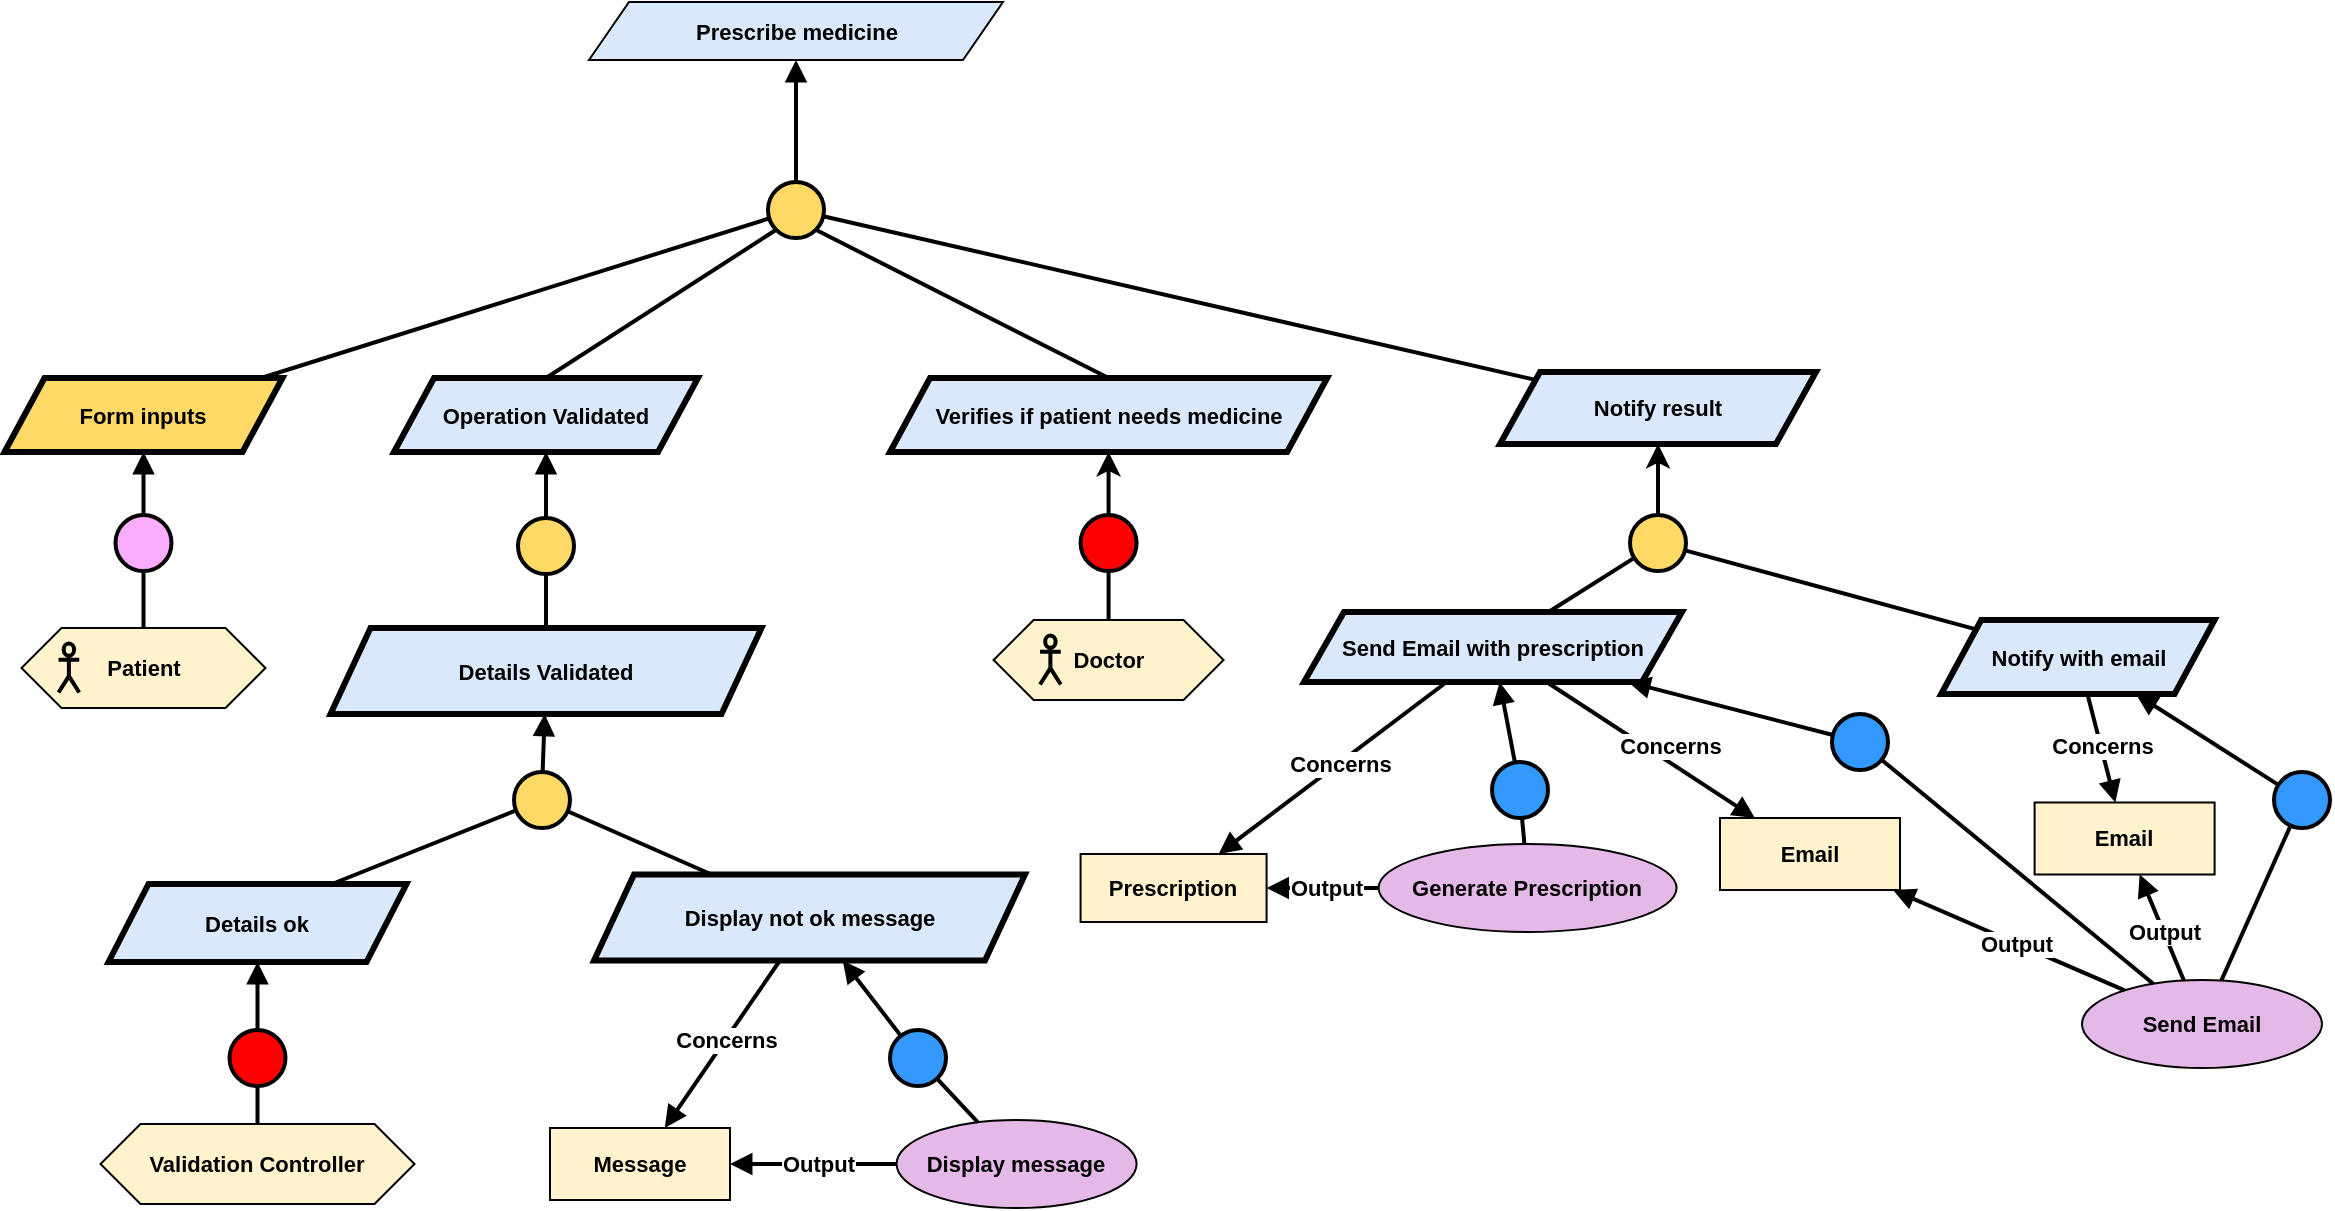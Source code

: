<mxfile version="24.2.7" type="github">
  <diagram name="Page-1" id="mz4_vveC861On1MgIZYT">
    <mxGraphModel dx="2887" dy="868" grid="0" gridSize="10" guides="1" tooltips="1" connect="1" arrows="1" fold="1" page="0" pageScale="1" pageWidth="827" pageHeight="1169" math="0" shadow="0">
      <root>
        <mxCell id="0" />
        <mxCell id="1" parent="0" />
        <mxCell id="NAf_71bBDKMUJ81Nebbl-1" value="&lt;b&gt;Prescribe medicine&lt;/b&gt;" style="shape=parallelogram;perimeter=parallelogramPerimeter;whiteSpace=wrap;html=1;fixedSize=1;fillColor=#dae8fc;strokeColor=#000000;fontFamily=Helvetica;fontSize=11;fontColor=default;labelBackgroundColor=none;" parent="1" vertex="1">
          <mxGeometry x="-721.5" y="397" width="207" height="29" as="geometry" />
        </mxCell>
        <mxCell id="NAf_71bBDKMUJ81Nebbl-4" value="&lt;b&gt;Form inputs&lt;/b&gt;" style="shape=parallelogram;perimeter=parallelogramPerimeter;whiteSpace=wrap;html=1;fixedSize=1;fillColor=#FFD966;strokeColor=#000000;strokeWidth=3;fontFamily=Helvetica;fontSize=11;fontColor=default;labelBackgroundColor=none;" parent="1" vertex="1">
          <mxGeometry x="-1013.75" y="585" width="139" height="37" as="geometry" />
        </mxCell>
        <mxCell id="NAf_71bBDKMUJ81Nebbl-5" value="&lt;b&gt;Patient&lt;/b&gt;" style="shape=hexagon;perimeter=hexagonPerimeter2;whiteSpace=wrap;html=1;fixedSize=1;fillColor=#FFF2CC;fontFamily=Helvetica;fontSize=11;fontColor=default;labelBackgroundColor=none;" parent="1" vertex="1">
          <mxGeometry x="-1005.25" y="710" width="122" height="40" as="geometry" />
        </mxCell>
        <mxCell id="NAf_71bBDKMUJ81Nebbl-6" value="" style="shape=umlActor;verticalLabelPosition=bottom;verticalAlign=top;html=1;outlineConnect=0;fillColor=none;strokeWidth=2;fontFamily=Helvetica;fontSize=11;fontColor=default;labelBackgroundColor=default;" parent="1" vertex="1">
          <mxGeometry x="-986.747" y="717.75" width="10.373" height="24.5" as="geometry" />
        </mxCell>
        <mxCell id="NAf_71bBDKMUJ81Nebbl-11" value="" style="ellipse;whiteSpace=wrap;html=1;aspect=fixed;fillColor=#FFD966;strokeWidth=2;" parent="1" vertex="1">
          <mxGeometry x="-632" y="487" width="28" height="28" as="geometry" />
        </mxCell>
        <mxCell id="NAf_71bBDKMUJ81Nebbl-12" value="" style="endArrow=block;html=1;rounded=0;endFill=1;strokeWidth=2;" parent="1" source="NAf_71bBDKMUJ81Nebbl-11" target="NAf_71bBDKMUJ81Nebbl-1" edge="1">
          <mxGeometry width="50" height="50" relative="1" as="geometry">
            <mxPoint x="-573.095" y="520.972" as="sourcePoint" />
            <mxPoint x="-609.001" y="392" as="targetPoint" />
          </mxGeometry>
        </mxCell>
        <mxCell id="NAf_71bBDKMUJ81Nebbl-13" value="" style="endArrow=none;html=1;rounded=0;strokeWidth=2;" parent="1" source="NAf_71bBDKMUJ81Nebbl-4" target="NAf_71bBDKMUJ81Nebbl-11" edge="1">
          <mxGeometry width="50" height="50" relative="1" as="geometry">
            <mxPoint x="-574.09" y="583" as="sourcePoint" />
            <mxPoint x="-549.09" y="519" as="targetPoint" />
          </mxGeometry>
        </mxCell>
        <mxCell id="NAf_71bBDKMUJ81Nebbl-14" value="" style="ellipse;whiteSpace=wrap;html=1;aspect=fixed;fillColor=#FAADFF;strokeWidth=2;fontFamily=Helvetica;fontSize=11;fontColor=default;labelBackgroundColor=default;" parent="1" vertex="1">
          <mxGeometry x="-958.25" y="653.5" width="28" height="28" as="geometry" />
        </mxCell>
        <mxCell id="NAf_71bBDKMUJ81Nebbl-15" value="" style="endArrow=block;html=1;rounded=0;endFill=1;strokeWidth=2;strokeColor=default;align=center;verticalAlign=middle;fontFamily=Helvetica;fontSize=11;fontColor=default;labelBackgroundColor=default;" parent="1" source="NAf_71bBDKMUJ81Nebbl-14" target="NAf_71bBDKMUJ81Nebbl-4" edge="1">
          <mxGeometry width="50" height="50" relative="1" as="geometry">
            <mxPoint x="-841.005" y="558.222" as="sourcePoint" />
            <mxPoint x="-845" y="513.25" as="targetPoint" />
          </mxGeometry>
        </mxCell>
        <mxCell id="NAf_71bBDKMUJ81Nebbl-16" value="" style="endArrow=none;html=1;rounded=0;strokeWidth=2;strokeColor=default;align=center;verticalAlign=middle;fontFamily=Helvetica;fontSize=11;fontColor=default;labelBackgroundColor=default;" parent="1" source="NAf_71bBDKMUJ81Nebbl-5" target="NAf_71bBDKMUJ81Nebbl-14" edge="1">
          <mxGeometry width="50" height="50" relative="1" as="geometry">
            <mxPoint x="-758.25" y="602.5" as="sourcePoint" />
            <mxPoint x="-733.25" y="538.5" as="targetPoint" />
          </mxGeometry>
        </mxCell>
        <mxCell id="Y2q3cdXpg3gYS_F4CGY1-3" value="" style="ellipse;whiteSpace=wrap;html=1;aspect=fixed;fillColor=#FF0000;strokeWidth=2;fontFamily=Helvetica;fontSize=11;fontColor=default;labelBackgroundColor=default;" parent="1" vertex="1">
          <mxGeometry x="-475.71" y="653.5" width="28" height="28" as="geometry" />
        </mxCell>
        <mxCell id="Y2q3cdXpg3gYS_F4CGY1-4" value="" style="endArrow=none;html=1;rounded=0;strokeWidth=2;strokeColor=default;align=center;verticalAlign=middle;fontFamily=Helvetica;fontSize=11;fontColor=default;labelBackgroundColor=default;" parent="1" source="Y2q3cdXpg3gYS_F4CGY1-1" target="Y2q3cdXpg3gYS_F4CGY1-3" edge="1">
          <mxGeometry width="50" height="50" relative="1" as="geometry">
            <mxPoint x="60.8" y="620.5" as="sourcePoint" />
            <mxPoint x="85.8" y="556.5" as="targetPoint" />
          </mxGeometry>
        </mxCell>
        <mxCell id="Y2q3cdXpg3gYS_F4CGY1-5" value="&lt;b&gt;Validation Controller&lt;/b&gt;" style="shape=hexagon;perimeter=hexagonPerimeter2;whiteSpace=wrap;html=1;fixedSize=1;fillColor=#FFF2CC;fontFamily=Helvetica;fontSize=11;fontColor=default;labelBackgroundColor=none;" parent="1" vertex="1">
          <mxGeometry x="-965.75" y="958" width="157" height="40" as="geometry" />
        </mxCell>
        <mxCell id="Y2q3cdXpg3gYS_F4CGY1-6" value="&lt;b&gt;Operation Validated&lt;/b&gt;" style="shape=parallelogram;perimeter=parallelogramPerimeter;whiteSpace=wrap;html=1;fixedSize=1;strokeWidth=3;fontFamily=Helvetica;fontSize=11;labelBackgroundColor=none;fillColor=#dae8fc;strokeColor=default;" parent="1" vertex="1">
          <mxGeometry x="-819" y="585" width="152" height="37" as="geometry" />
        </mxCell>
        <mxCell id="Y2q3cdXpg3gYS_F4CGY1-10" value="" style="endArrow=none;html=1;rounded=0;exitX=0.5;exitY=0;exitDx=0;exitDy=0;entryX=0;entryY=1;entryDx=0;entryDy=0;strokeWidth=2;" parent="1" source="Y2q3cdXpg3gYS_F4CGY1-6" target="NAf_71bBDKMUJ81Nebbl-11" edge="1">
          <mxGeometry width="50" height="50" relative="1" as="geometry">
            <mxPoint x="-546" y="627" as="sourcePoint" />
            <mxPoint x="-496" y="577" as="targetPoint" />
          </mxGeometry>
        </mxCell>
        <mxCell id="Y2q3cdXpg3gYS_F4CGY1-11" value="&lt;b&gt;Verifies if patient needs medicine&lt;/b&gt;" style="shape=parallelogram;perimeter=parallelogramPerimeter;whiteSpace=wrap;html=1;fixedSize=1;strokeWidth=3;fontFamily=Helvetica;fontSize=11;labelBackgroundColor=none;fillColor=#dae8fc;strokeColor=default;" parent="1" vertex="1">
          <mxGeometry x="-571" y="585" width="218.59" height="37" as="geometry" />
        </mxCell>
        <mxCell id="Y2q3cdXpg3gYS_F4CGY1-12" value="" style="endArrow=classic;html=1;rounded=0;strokeWidth=2;" parent="1" source="Y2q3cdXpg3gYS_F4CGY1-3" target="Y2q3cdXpg3gYS_F4CGY1-11" edge="1">
          <mxGeometry width="50" height="50" relative="1" as="geometry">
            <mxPoint x="-373.41" y="736.75" as="sourcePoint" />
            <mxPoint x="-323.41" y="686.75" as="targetPoint" />
          </mxGeometry>
        </mxCell>
        <mxCell id="Y2q3cdXpg3gYS_F4CGY1-13" value="" style="endArrow=none;html=1;rounded=0;exitX=0.5;exitY=0;exitDx=0;exitDy=0;entryX=1;entryY=1;entryDx=0;entryDy=0;strokeWidth=2;" parent="1" source="Y2q3cdXpg3gYS_F4CGY1-11" target="NAf_71bBDKMUJ81Nebbl-11" edge="1">
          <mxGeometry width="50" height="50" relative="1" as="geometry">
            <mxPoint x="-391" y="561" as="sourcePoint" />
            <mxPoint x="-341" y="511" as="targetPoint" />
          </mxGeometry>
        </mxCell>
        <mxCell id="Srp8RIZWX6XnTQrPYsoG-2" value="" style="ellipse;whiteSpace=wrap;html=1;aspect=fixed;fillColor=#FFD966;strokeWidth=2;" vertex="1" parent="1">
          <mxGeometry x="-757" y="655" width="28" height="28" as="geometry" />
        </mxCell>
        <mxCell id="Srp8RIZWX6XnTQrPYsoG-3" value="" style="endArrow=block;html=1;rounded=0;endFill=1;strokeWidth=2;" edge="1" source="Srp8RIZWX6XnTQrPYsoG-2" parent="1" target="Y2q3cdXpg3gYS_F4CGY1-6">
          <mxGeometry width="50" height="50" relative="1" as="geometry">
            <mxPoint x="-733.005" y="717.972" as="sourcePoint" />
            <mxPoint x="-737" y="673" as="targetPoint" />
          </mxGeometry>
        </mxCell>
        <mxCell id="Srp8RIZWX6XnTQrPYsoG-4" value="" style="endArrow=none;html=1;rounded=0;strokeWidth=2;" edge="1" target="Srp8RIZWX6XnTQrPYsoG-2" parent="1" source="Srp8RIZWX6XnTQrPYsoG-5">
          <mxGeometry width="50" height="50" relative="1" as="geometry">
            <mxPoint x="-734" y="780" as="sourcePoint" />
            <mxPoint x="-709" y="716" as="targetPoint" />
          </mxGeometry>
        </mxCell>
        <mxCell id="Srp8RIZWX6XnTQrPYsoG-5" value="&lt;b&gt;Details Validated&lt;/b&gt;" style="shape=parallelogram;perimeter=parallelogramPerimeter;whiteSpace=wrap;html=1;fixedSize=1;fillColor=#dae8fc;strokeColor=#000000;strokeWidth=3;fontFamily=Helvetica;fontSize=11;fontColor=default;labelBackgroundColor=none;" vertex="1" parent="1">
          <mxGeometry x="-850.75" y="710" width="215.5" height="43" as="geometry" />
        </mxCell>
        <mxCell id="Srp8RIZWX6XnTQrPYsoG-6" value="&lt;b&gt;Details ok&lt;/b&gt;" style="shape=parallelogram;perimeter=parallelogramPerimeter;whiteSpace=wrap;html=1;fixedSize=1;fillColor=#dae8fc;strokeColor=#000000;strokeWidth=3;fontFamily=Helvetica;fontSize=11;fontColor=default;labelBackgroundColor=none;" vertex="1" parent="1">
          <mxGeometry x="-961.75" y="838" width="149" height="39" as="geometry" />
        </mxCell>
        <mxCell id="Srp8RIZWX6XnTQrPYsoG-9" value="&lt;b&gt;Display not ok message&lt;/b&gt;" style="shape=parallelogram;perimeter=parallelogramPerimeter;whiteSpace=wrap;html=1;fixedSize=1;fillColor=#dae8fc;strokeColor=#000000;strokeWidth=3;fontFamily=Helvetica;fontSize=11;fontColor=default;labelBackgroundColor=none;" vertex="1" parent="1">
          <mxGeometry x="-719" y="833.25" width="215.5" height="43" as="geometry" />
        </mxCell>
        <mxCell id="Srp8RIZWX6XnTQrPYsoG-10" value="&lt;b&gt;Display message&lt;/b&gt;" style="ellipse;whiteSpace=wrap;html=1;fillColor=#E4B9E7;strokeColor=#000000;fontFamily=Helvetica;fontSize=11;fontColor=default;labelBackgroundColor=none;" vertex="1" parent="1">
          <mxGeometry x="-567.71" y="956" width="120" height="44" as="geometry" />
        </mxCell>
        <mxCell id="Srp8RIZWX6XnTQrPYsoG-14" value="" style="ellipse;whiteSpace=wrap;html=1;aspect=fixed;fillColor=#3399FF;strokeWidth=2;" vertex="1" parent="1">
          <mxGeometry x="-571" y="911" width="28" height="28" as="geometry" />
        </mxCell>
        <mxCell id="Srp8RIZWX6XnTQrPYsoG-15" value="" style="endArrow=block;html=1;rounded=0;endFill=1;strokeWidth=2;" edge="1" source="Srp8RIZWX6XnTQrPYsoG-14" parent="1" target="Srp8RIZWX6XnTQrPYsoG-9">
          <mxGeometry width="50" height="50" relative="1" as="geometry">
            <mxPoint x="-462.619" y="925.984" as="sourcePoint" />
            <mxPoint x="-495.999" y="890.25" as="targetPoint" />
          </mxGeometry>
        </mxCell>
        <mxCell id="Srp8RIZWX6XnTQrPYsoG-16" value="" style="endArrow=none;html=1;rounded=0;strokeWidth=2;" edge="1" target="Srp8RIZWX6XnTQrPYsoG-14" parent="1" source="Srp8RIZWX6XnTQrPYsoG-10">
          <mxGeometry width="50" height="50" relative="1" as="geometry">
            <mxPoint x="-528" y="985.25" as="sourcePoint" />
            <mxPoint x="-503" y="921.25" as="targetPoint" />
          </mxGeometry>
        </mxCell>
        <mxCell id="Srp8RIZWX6XnTQrPYsoG-17" value="&lt;b&gt;Message&lt;/b&gt;" style="rounded=0;whiteSpace=wrap;html=1;fillColor=#FFF2CC;fontFamily=Helvetica;fontSize=11;fontColor=default;labelBackgroundColor=none;" vertex="1" parent="1">
          <mxGeometry x="-741" y="960" width="90" height="36" as="geometry" />
        </mxCell>
        <mxCell id="Srp8RIZWX6XnTQrPYsoG-20" value="" style="endArrow=block;html=1;rounded=0;endFill=1;strokeWidth=2;" edge="1" parent="1" source="Srp8RIZWX6XnTQrPYsoG-9" target="Srp8RIZWX6XnTQrPYsoG-17">
          <mxGeometry width="50" height="50" relative="1" as="geometry">
            <mxPoint x="-617.0" y="889.25" as="sourcePoint" />
            <mxPoint x="-692.0" y="992.25" as="targetPoint" />
          </mxGeometry>
        </mxCell>
        <mxCell id="Srp8RIZWX6XnTQrPYsoG-21" value="&lt;b&gt;Concerns&lt;/b&gt;" style="edgeLabel;html=1;align=center;verticalAlign=middle;resizable=0;points=[];" vertex="1" connectable="0" parent="Srp8RIZWX6XnTQrPYsoG-20">
          <mxGeometry x="-0.054" relative="1" as="geometry">
            <mxPoint as="offset" />
          </mxGeometry>
        </mxCell>
        <mxCell id="Srp8RIZWX6XnTQrPYsoG-22" value="" style="endArrow=block;html=1;rounded=0;endFill=1;strokeWidth=2;" edge="1" parent="1" source="Srp8RIZWX6XnTQrPYsoG-10" target="Srp8RIZWX6XnTQrPYsoG-17">
          <mxGeometry width="50" height="50" relative="1" as="geometry">
            <mxPoint x="-525" y="1052.25" as="sourcePoint" />
            <mxPoint x="-615" y="1056.25" as="targetPoint" />
          </mxGeometry>
        </mxCell>
        <mxCell id="Srp8RIZWX6XnTQrPYsoG-23" value="&lt;b&gt;Output&lt;/b&gt;" style="edgeLabel;html=1;align=center;verticalAlign=middle;resizable=0;points=[];" vertex="1" connectable="0" parent="Srp8RIZWX6XnTQrPYsoG-22">
          <mxGeometry x="-0.054" relative="1" as="geometry">
            <mxPoint as="offset" />
          </mxGeometry>
        </mxCell>
        <mxCell id="Srp8RIZWX6XnTQrPYsoG-24" value="" style="ellipse;whiteSpace=wrap;html=1;aspect=fixed;fillColor=#FF0000;strokeWidth=2;" vertex="1" parent="1">
          <mxGeometry x="-901.25" y="911" width="28" height="28" as="geometry" />
        </mxCell>
        <mxCell id="Srp8RIZWX6XnTQrPYsoG-25" value="" style="endArrow=block;html=1;rounded=0;endFill=1;strokeWidth=2;" edge="1" source="Srp8RIZWX6XnTQrPYsoG-24" parent="1" target="Srp8RIZWX6XnTQrPYsoG-6">
          <mxGeometry width="50" height="50" relative="1" as="geometry">
            <mxPoint x="-990.005" y="1064.972" as="sourcePoint" />
            <mxPoint x="-994" y="1020" as="targetPoint" />
          </mxGeometry>
        </mxCell>
        <mxCell id="Srp8RIZWX6XnTQrPYsoG-26" value="" style="endArrow=none;html=1;rounded=0;strokeWidth=2;" edge="1" target="Srp8RIZWX6XnTQrPYsoG-24" parent="1" source="Y2q3cdXpg3gYS_F4CGY1-5">
          <mxGeometry width="50" height="50" relative="1" as="geometry">
            <mxPoint x="-991" y="1127" as="sourcePoint" />
            <mxPoint x="-966" y="1063" as="targetPoint" />
          </mxGeometry>
        </mxCell>
        <mxCell id="Srp8RIZWX6XnTQrPYsoG-27" value="" style="ellipse;whiteSpace=wrap;html=1;aspect=fixed;fillColor=#FFD966;strokeWidth=2;" vertex="1" parent="1">
          <mxGeometry x="-759" y="782" width="28" height="28" as="geometry" />
        </mxCell>
        <mxCell id="Srp8RIZWX6XnTQrPYsoG-28" value="" style="endArrow=block;html=1;rounded=0;endFill=1;strokeWidth=2;" edge="1" source="Srp8RIZWX6XnTQrPYsoG-27" parent="1" target="Srp8RIZWX6XnTQrPYsoG-5">
          <mxGeometry width="50" height="50" relative="1" as="geometry">
            <mxPoint x="-763.005" y="811.972" as="sourcePoint" />
            <mxPoint x="-767" y="767" as="targetPoint" />
          </mxGeometry>
        </mxCell>
        <mxCell id="Srp8RIZWX6XnTQrPYsoG-29" value="" style="endArrow=none;html=1;rounded=0;strokeWidth=2;exitX=0.75;exitY=0;exitDx=0;exitDy=0;" edge="1" target="Srp8RIZWX6XnTQrPYsoG-27" parent="1" source="Srp8RIZWX6XnTQrPYsoG-6">
          <mxGeometry width="50" height="50" relative="1" as="geometry">
            <mxPoint x="-764" y="874" as="sourcePoint" />
            <mxPoint x="-739" y="810" as="targetPoint" />
          </mxGeometry>
        </mxCell>
        <mxCell id="Srp8RIZWX6XnTQrPYsoG-30" value="" style="endArrow=none;html=1;rounded=0;strokeWidth=2;" edge="1" parent="1" source="Srp8RIZWX6XnTQrPYsoG-27" target="Srp8RIZWX6XnTQrPYsoG-9">
          <mxGeometry width="50" height="50" relative="1" as="geometry">
            <mxPoint x="-751.62" y="880.12" as="sourcePoint" />
            <mxPoint x="-627.62" y="810.12" as="targetPoint" />
          </mxGeometry>
        </mxCell>
        <mxCell id="Srp8RIZWX6XnTQrPYsoG-31" value="&lt;b&gt;Send Email with prescription&lt;/b&gt;" style="shape=parallelogram;perimeter=parallelogramPerimeter;whiteSpace=wrap;html=1;fixedSize=1;fillColor=#dae8fc;strokeColor=#000000;strokeWidth=3;fontFamily=Helvetica;fontSize=11;fontColor=default;labelBackgroundColor=none;" vertex="1" parent="1">
          <mxGeometry x="-364" y="702" width="189" height="35" as="geometry" />
        </mxCell>
        <mxCell id="Srp8RIZWX6XnTQrPYsoG-32" value="" style="ellipse;whiteSpace=wrap;html=1;aspect=fixed;fillColor=#FFD966;strokeWidth=2;" vertex="1" parent="1">
          <mxGeometry x="-201" y="653.5" width="28" height="28" as="geometry" />
        </mxCell>
        <mxCell id="Srp8RIZWX6XnTQrPYsoG-34" value="" style="endArrow=none;html=1;rounded=0;strokeWidth=2;" edge="1" target="Srp8RIZWX6XnTQrPYsoG-32" parent="1" source="Srp8RIZWX6XnTQrPYsoG-31">
          <mxGeometry width="50" height="50" relative="1" as="geometry">
            <mxPoint x="-24.7" y="847" as="sourcePoint" />
            <mxPoint x="0.3" y="783" as="targetPoint" />
          </mxGeometry>
        </mxCell>
        <mxCell id="Srp8RIZWX6XnTQrPYsoG-35" value="&lt;b&gt;Notify with email&lt;/b&gt;" style="shape=parallelogram;perimeter=parallelogramPerimeter;whiteSpace=wrap;html=1;fixedSize=1;fillColor=#dae8fc;strokeColor=#000000;strokeWidth=3;fontFamily=Helvetica;fontSize=11;fontColor=default;labelBackgroundColor=none;" vertex="1" parent="1">
          <mxGeometry x="-45.4" y="706" width="136.7" height="37" as="geometry" />
        </mxCell>
        <mxCell id="Srp8RIZWX6XnTQrPYsoG-36" value="" style="endArrow=none;html=1;rounded=0;strokeWidth=2;" edge="1" parent="1" source="Srp8RIZWX6XnTQrPYsoG-35" target="Srp8RIZWX6XnTQrPYsoG-32">
          <mxGeometry width="50" height="50" relative="1" as="geometry">
            <mxPoint x="-224.7" y="745" as="sourcePoint" />
            <mxPoint x="-197.7" y="709" as="targetPoint" />
          </mxGeometry>
        </mxCell>
        <mxCell id="Srp8RIZWX6XnTQrPYsoG-37" value="&lt;b&gt;Send Email&lt;/b&gt;" style="ellipse;whiteSpace=wrap;html=1;fillColor=#E4B9E7;strokeColor=#000000;fontFamily=Helvetica;fontSize=11;fontColor=default;labelBackgroundColor=none;" vertex="1" parent="1">
          <mxGeometry x="25.0" y="886" width="120" height="44" as="geometry" />
        </mxCell>
        <mxCell id="Srp8RIZWX6XnTQrPYsoG-38" value="" style="ellipse;whiteSpace=wrap;html=1;aspect=fixed;fillColor=#3399FF;strokeWidth=2;" vertex="1" parent="1">
          <mxGeometry x="121.0" y="782" width="28" height="28" as="geometry" />
        </mxCell>
        <mxCell id="Srp8RIZWX6XnTQrPYsoG-39" value="" style="endArrow=block;html=1;rounded=0;endFill=1;strokeWidth=2;" edge="1" source="Srp8RIZWX6XnTQrPYsoG-38" parent="1" target="Srp8RIZWX6XnTQrPYsoG-35">
          <mxGeometry width="50" height="50" relative="1" as="geometry">
            <mxPoint x="225.295" y="839.222" as="sourcePoint" />
            <mxPoint x="205.997" y="768.25" as="targetPoint" />
          </mxGeometry>
        </mxCell>
        <mxCell id="Srp8RIZWX6XnTQrPYsoG-40" value="" style="endArrow=none;html=1;rounded=0;strokeWidth=2;" edge="1" target="Srp8RIZWX6XnTQrPYsoG-38" parent="1" source="Srp8RIZWX6XnTQrPYsoG-37">
          <mxGeometry width="50" height="50" relative="1" as="geometry">
            <mxPoint x="224.3" y="901.25" as="sourcePoint" />
            <mxPoint x="249.3" y="837.25" as="targetPoint" />
          </mxGeometry>
        </mxCell>
        <mxCell id="Srp8RIZWX6XnTQrPYsoG-41" value="&lt;b&gt;Email&lt;/b&gt;" style="rounded=0;whiteSpace=wrap;html=1;fillColor=#FFF2CC;fontFamily=Helvetica;fontSize=11;fontColor=default;labelBackgroundColor=none;" vertex="1" parent="1">
          <mxGeometry x="1.3" y="797.25" width="90" height="36" as="geometry" />
        </mxCell>
        <mxCell id="Srp8RIZWX6XnTQrPYsoG-42" value="" style="endArrow=block;html=1;rounded=0;endFill=1;strokeWidth=2;" edge="1" parent="1" source="Srp8RIZWX6XnTQrPYsoG-35" target="Srp8RIZWX6XnTQrPYsoG-41">
          <mxGeometry width="50" height="50" relative="1" as="geometry">
            <mxPoint x="162.729" y="768.25" as="sourcePoint" />
            <mxPoint x="293.3" y="1014.25" as="targetPoint" />
          </mxGeometry>
        </mxCell>
        <mxCell id="Srp8RIZWX6XnTQrPYsoG-43" value="&lt;b&gt;Concerns&lt;/b&gt;" style="edgeLabel;html=1;align=center;verticalAlign=middle;resizable=0;points=[];" vertex="1" connectable="0" parent="Srp8RIZWX6XnTQrPYsoG-42">
          <mxGeometry x="-0.054" relative="1" as="geometry">
            <mxPoint as="offset" />
          </mxGeometry>
        </mxCell>
        <mxCell id="Srp8RIZWX6XnTQrPYsoG-44" value="" style="endArrow=block;html=1;rounded=0;endFill=1;strokeWidth=2;" edge="1" parent="1" source="Srp8RIZWX6XnTQrPYsoG-37" target="Srp8RIZWX6XnTQrPYsoG-41">
          <mxGeometry width="50" height="50" relative="1" as="geometry">
            <mxPoint x="296.3" y="879.25" as="sourcePoint" />
            <mxPoint x="195.3" y="889.25" as="targetPoint" />
          </mxGeometry>
        </mxCell>
        <mxCell id="Srp8RIZWX6XnTQrPYsoG-45" value="&lt;b&gt;Output&lt;/b&gt;" style="edgeLabel;html=1;align=center;verticalAlign=middle;resizable=0;points=[];" vertex="1" connectable="0" parent="Srp8RIZWX6XnTQrPYsoG-44">
          <mxGeometry x="-0.054" relative="1" as="geometry">
            <mxPoint as="offset" />
          </mxGeometry>
        </mxCell>
        <mxCell id="Srp8RIZWX6XnTQrPYsoG-46" value="&lt;b&gt;Generate Prescription&lt;/b&gt;" style="ellipse;whiteSpace=wrap;html=1;fillColor=#E4B9E7;strokeColor=#000000;fontFamily=Helvetica;fontSize=11;fontColor=default;labelBackgroundColor=none;" vertex="1" parent="1">
          <mxGeometry x="-326.71" y="818" width="149" height="44" as="geometry" />
        </mxCell>
        <mxCell id="Srp8RIZWX6XnTQrPYsoG-47" value="" style="ellipse;whiteSpace=wrap;html=1;aspect=fixed;fillColor=#3399FF;strokeWidth=2;" vertex="1" parent="1">
          <mxGeometry x="-270" y="777" width="28" height="28" as="geometry" />
        </mxCell>
        <mxCell id="Srp8RIZWX6XnTQrPYsoG-48" value="" style="endArrow=block;html=1;rounded=0;endFill=1;strokeWidth=2;" edge="1" source="Srp8RIZWX6XnTQrPYsoG-47" parent="1" target="Srp8RIZWX6XnTQrPYsoG-31">
          <mxGeometry width="50" height="50" relative="1" as="geometry">
            <mxPoint x="-186.705" y="815.972" as="sourcePoint" />
            <mxPoint x="-190.7" y="771" as="targetPoint" />
          </mxGeometry>
        </mxCell>
        <mxCell id="Srp8RIZWX6XnTQrPYsoG-49" value="" style="endArrow=none;html=1;rounded=0;strokeWidth=2;" edge="1" target="Srp8RIZWX6XnTQrPYsoG-47" parent="1" source="Srp8RIZWX6XnTQrPYsoG-46">
          <mxGeometry width="50" height="50" relative="1" as="geometry">
            <mxPoint x="-132.41" y="861" as="sourcePoint" />
            <mxPoint x="-107.41" y="797" as="targetPoint" />
          </mxGeometry>
        </mxCell>
        <mxCell id="Srp8RIZWX6XnTQrPYsoG-50" value="&lt;b&gt;Prescription&lt;/b&gt;" style="rounded=0;whiteSpace=wrap;html=1;fillColor=#FFF2CC;fontFamily=Helvetica;fontSize=11;fontColor=default;labelBackgroundColor=none;" vertex="1" parent="1">
          <mxGeometry x="-475.71" y="823" width="93" height="34" as="geometry" />
        </mxCell>
        <mxCell id="Srp8RIZWX6XnTQrPYsoG-51" value="" style="endArrow=block;html=1;rounded=0;endFill=1;strokeWidth=2;" edge="1" parent="1" source="Srp8RIZWX6XnTQrPYsoG-46" target="Srp8RIZWX6XnTQrPYsoG-50">
          <mxGeometry width="50" height="50" relative="1" as="geometry">
            <mxPoint x="-168.41" y="915" as="sourcePoint" />
            <mxPoint x="-272.41" y="911" as="targetPoint" />
          </mxGeometry>
        </mxCell>
        <mxCell id="Srp8RIZWX6XnTQrPYsoG-52" value="&lt;b&gt;Output&lt;/b&gt;" style="edgeLabel;html=1;align=center;verticalAlign=middle;resizable=0;points=[];" vertex="1" connectable="0" parent="Srp8RIZWX6XnTQrPYsoG-51">
          <mxGeometry x="-0.054" relative="1" as="geometry">
            <mxPoint as="offset" />
          </mxGeometry>
        </mxCell>
        <mxCell id="Srp8RIZWX6XnTQrPYsoG-53" value="" style="endArrow=block;html=1;rounded=0;endFill=1;strokeWidth=2;" edge="1" parent="1" source="Srp8RIZWX6XnTQrPYsoG-31" target="Srp8RIZWX6XnTQrPYsoG-50">
          <mxGeometry width="50" height="50" relative="1" as="geometry">
            <mxPoint x="-227.7" y="858" as="sourcePoint" />
            <mxPoint x="-252.7" y="824" as="targetPoint" />
          </mxGeometry>
        </mxCell>
        <mxCell id="Srp8RIZWX6XnTQrPYsoG-54" value="&lt;b&gt;Concerns&lt;/b&gt;" style="edgeLabel;html=1;align=center;verticalAlign=middle;resizable=0;points=[];" vertex="1" connectable="0" parent="Srp8RIZWX6XnTQrPYsoG-53">
          <mxGeometry x="-0.054" relative="1" as="geometry">
            <mxPoint as="offset" />
          </mxGeometry>
        </mxCell>
        <mxCell id="Srp8RIZWX6XnTQrPYsoG-55" value="&lt;b&gt;Email&lt;/b&gt;" style="rounded=0;whiteSpace=wrap;html=1;fillColor=#FFF2CC;fontFamily=Helvetica;fontSize=11;fontColor=default;labelBackgroundColor=none;" vertex="1" parent="1">
          <mxGeometry x="-156.0" y="805" width="90" height="36" as="geometry" />
        </mxCell>
        <mxCell id="Srp8RIZWX6XnTQrPYsoG-56" value="" style="endArrow=block;html=1;rounded=0;endFill=1;strokeWidth=2;" edge="1" parent="1" source="Srp8RIZWX6XnTQrPYsoG-37" target="Srp8RIZWX6XnTQrPYsoG-55">
          <mxGeometry width="50" height="50" relative="1" as="geometry">
            <mxPoint x="257.3" y="894" as="sourcePoint" />
            <mxPoint x="153.3" y="890" as="targetPoint" />
          </mxGeometry>
        </mxCell>
        <mxCell id="Srp8RIZWX6XnTQrPYsoG-57" value="&lt;b&gt;Output&lt;/b&gt;" style="edgeLabel;html=1;align=center;verticalAlign=middle;resizable=0;points=[];" vertex="1" connectable="0" parent="Srp8RIZWX6XnTQrPYsoG-56">
          <mxGeometry x="-0.054" relative="1" as="geometry">
            <mxPoint as="offset" />
          </mxGeometry>
        </mxCell>
        <mxCell id="Srp8RIZWX6XnTQrPYsoG-58" value="" style="ellipse;whiteSpace=wrap;html=1;aspect=fixed;fillColor=#3399FF;strokeWidth=2;" vertex="1" parent="1">
          <mxGeometry x="-100.0" y="753" width="28" height="28" as="geometry" />
        </mxCell>
        <mxCell id="Srp8RIZWX6XnTQrPYsoG-59" value="" style="endArrow=block;html=1;rounded=0;endFill=1;strokeWidth=2;" edge="1" source="Srp8RIZWX6XnTQrPYsoG-58" parent="1" target="Srp8RIZWX6XnTQrPYsoG-31">
          <mxGeometry width="50" height="50" relative="1" as="geometry">
            <mxPoint x="152.295" y="1021.972" as="sourcePoint" />
            <mxPoint x="129.3" y="967" as="targetPoint" />
          </mxGeometry>
        </mxCell>
        <mxCell id="Srp8RIZWX6XnTQrPYsoG-60" value="" style="endArrow=none;html=1;rounded=0;strokeWidth=2;" edge="1" target="Srp8RIZWX6XnTQrPYsoG-58" parent="1" source="Srp8RIZWX6XnTQrPYsoG-37">
          <mxGeometry width="50" height="50" relative="1" as="geometry">
            <mxPoint x="220.3" y="1079" as="sourcePoint" />
            <mxPoint x="245.3" y="1015" as="targetPoint" />
          </mxGeometry>
        </mxCell>
        <mxCell id="Srp8RIZWX6XnTQrPYsoG-62" value="" style="endArrow=block;html=1;rounded=0;endFill=1;strokeWidth=2;" edge="1" parent="1" source="Srp8RIZWX6XnTQrPYsoG-31" target="Srp8RIZWX6XnTQrPYsoG-55">
          <mxGeometry width="50" height="50" relative="1" as="geometry">
            <mxPoint x="-214.7" y="916" as="sourcePoint" />
            <mxPoint x="4.3" y="821.297" as="targetPoint" />
          </mxGeometry>
        </mxCell>
        <mxCell id="Srp8RIZWX6XnTQrPYsoG-63" value="&lt;b&gt;Concerns&lt;/b&gt;" style="edgeLabel;html=1;align=center;verticalAlign=middle;resizable=0;points=[];" vertex="1" connectable="0" parent="Srp8RIZWX6XnTQrPYsoG-62">
          <mxGeometry x="-0.054" relative="1" as="geometry">
            <mxPoint x="12" y="-1" as="offset" />
          </mxGeometry>
        </mxCell>
        <mxCell id="Srp8RIZWX6XnTQrPYsoG-67" value="" style="group" vertex="1" connectable="0" parent="1">
          <mxGeometry x="-519.21" y="706" width="115" height="40" as="geometry" />
        </mxCell>
        <mxCell id="Y2q3cdXpg3gYS_F4CGY1-1" value="&lt;b&gt;Doctor&lt;/b&gt;" style="shape=hexagon;perimeter=hexagonPerimeter2;whiteSpace=wrap;html=1;fixedSize=1;fillColor=#FFF2CC;fontFamily=Helvetica;fontSize=11;fontColor=default;labelBackgroundColor=none;" parent="Srp8RIZWX6XnTQrPYsoG-67" vertex="1">
          <mxGeometry width="115" height="40" as="geometry" />
        </mxCell>
        <mxCell id="Y2q3cdXpg3gYS_F4CGY1-2" value="" style="shape=umlActor;verticalLabelPosition=bottom;verticalAlign=top;html=1;outlineConnect=0;fillColor=none;strokeWidth=2;fontFamily=Helvetica;fontSize=11;fontColor=default;labelBackgroundColor=default;" parent="Srp8RIZWX6XnTQrPYsoG-67" vertex="1">
          <mxGeometry x="23.213" y="7.75" width="10.373" height="24.5" as="geometry" />
        </mxCell>
        <mxCell id="Srp8RIZWX6XnTQrPYsoG-68" value="&lt;b&gt;Notify result&lt;/b&gt;" style="shape=parallelogram;perimeter=parallelogramPerimeter;whiteSpace=wrap;html=1;fixedSize=1;fillColor=#dae8fc;strokeColor=#000000;strokeWidth=3;fontFamily=Helvetica;fontSize=11;fontColor=default;labelBackgroundColor=none;" vertex="1" parent="1">
          <mxGeometry x="-266" y="582" width="158" height="36" as="geometry" />
        </mxCell>
        <mxCell id="Srp8RIZWX6XnTQrPYsoG-69" value="" style="endArrow=none;html=1;rounded=0;strokeWidth=2;" edge="1" parent="1" source="Srp8RIZWX6XnTQrPYsoG-68" target="NAf_71bBDKMUJ81Nebbl-11">
          <mxGeometry width="50" height="50" relative="1" as="geometry">
            <mxPoint x="-409" y="571" as="sourcePoint" />
            <mxPoint x="-555" y="497" as="targetPoint" />
          </mxGeometry>
        </mxCell>
        <mxCell id="Srp8RIZWX6XnTQrPYsoG-70" value="" style="endArrow=classic;html=1;rounded=0;strokeWidth=2;" edge="1" parent="1" source="Srp8RIZWX6XnTQrPYsoG-32" target="Srp8RIZWX6XnTQrPYsoG-68">
          <mxGeometry width="50" height="50" relative="1" as="geometry">
            <mxPoint x="-166.29" y="663" as="sourcePoint" />
            <mxPoint x="-166.29" y="627" as="targetPoint" />
          </mxGeometry>
        </mxCell>
      </root>
    </mxGraphModel>
  </diagram>
</mxfile>
